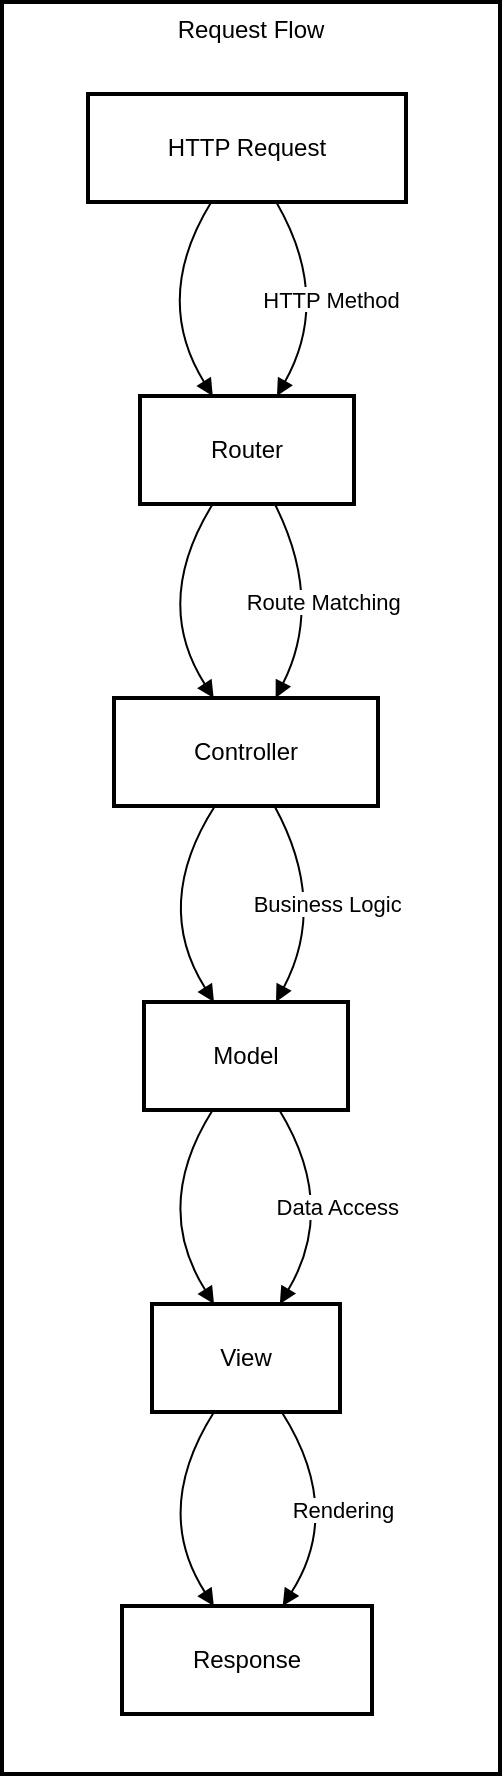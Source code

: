 <mxfile version="26.2.14">
  <diagram name="Página-1" id="TiJMp_osvIexLMK3lFFZ">
    <mxGraphModel>
      <root>
        <mxCell id="0" />
        <mxCell id="1" parent="0" />
        <mxCell id="2" value="Request Flow" style="whiteSpace=wrap;strokeWidth=2;verticalAlign=top;" vertex="1" parent="1">
          <mxGeometry x="8" y="8" width="249" height="886" as="geometry" />
        </mxCell>
        <mxCell id="3" value="HTTP Request" style="whiteSpace=wrap;strokeWidth=2;" vertex="1" parent="2">
          <mxGeometry x="43" y="46" width="159" height="54" as="geometry" />
        </mxCell>
        <mxCell id="4" value="Router" style="whiteSpace=wrap;strokeWidth=2;" vertex="1" parent="2">
          <mxGeometry x="69" y="197" width="107" height="54" as="geometry" />
        </mxCell>
        <mxCell id="5" value="Controller" style="whiteSpace=wrap;strokeWidth=2;" vertex="1" parent="2">
          <mxGeometry x="56" y="348" width="132" height="54" as="geometry" />
        </mxCell>
        <mxCell id="6" value="Model" style="whiteSpace=wrap;strokeWidth=2;" vertex="1" parent="2">
          <mxGeometry x="71" y="500" width="102" height="54" as="geometry" />
        </mxCell>
        <mxCell id="7" value="View" style="whiteSpace=wrap;strokeWidth=2;" vertex="1" parent="2">
          <mxGeometry x="75" y="651" width="94" height="54" as="geometry" />
        </mxCell>
        <mxCell id="8" value="Response" style="whiteSpace=wrap;strokeWidth=2;" vertex="1" parent="2">
          <mxGeometry x="60" y="802" width="125" height="54" as="geometry" />
        </mxCell>
        <mxCell id="9" value="" style="curved=1;startArrow=none;endArrow=block;exitX=0.39;exitY=0.99;entryX=0.34;entryY=0;" edge="1" parent="2" source="3" target="4">
          <mxGeometry relative="1" as="geometry">
            <Array as="points">
              <mxPoint x="75" y="148" />
            </Array>
          </mxGeometry>
        </mxCell>
        <mxCell id="10" value="" style="curved=1;startArrow=none;endArrow=block;exitX=0.34;exitY=1;entryX=0.38;entryY=0.01;" edge="1" parent="2" source="4" target="5">
          <mxGeometry relative="1" as="geometry">
            <Array as="points">
              <mxPoint x="75" y="300" />
            </Array>
          </mxGeometry>
        </mxCell>
        <mxCell id="11" value="" style="curved=1;startArrow=none;endArrow=block;exitX=0.38;exitY=1.01;entryX=0.34;entryY=-0.01;" edge="1" parent="2" source="5" target="6">
          <mxGeometry relative="1" as="geometry">
            <Array as="points">
              <mxPoint x="75" y="451" />
            </Array>
          </mxGeometry>
        </mxCell>
        <mxCell id="12" value="" style="curved=1;startArrow=none;endArrow=block;exitX=0.34;exitY=0.99;entryX=0.33;entryY=0;" edge="1" parent="2" source="6" target="7">
          <mxGeometry relative="1" as="geometry">
            <Array as="points">
              <mxPoint x="75" y="602" />
            </Array>
          </mxGeometry>
        </mxCell>
        <mxCell id="13" value="" style="curved=1;startArrow=none;endArrow=block;exitX=0.33;exitY=1;entryX=0.37;entryY=0.01;" edge="1" parent="2" source="7" target="8">
          <mxGeometry relative="1" as="geometry">
            <Array as="points">
              <mxPoint x="75" y="754" />
            </Array>
          </mxGeometry>
        </mxCell>
        <mxCell id="14" value="HTTP Method" style="curved=1;startArrow=none;endArrow=block;exitX=0.59;exitY=0.99;entryX=0.64;entryY=0;" edge="1" parent="2" source="3" target="4">
          <mxGeometry relative="1" as="geometry">
            <Array as="points">
              <mxPoint x="165" y="148" />
            </Array>
          </mxGeometry>
        </mxCell>
        <mxCell id="15" value="Route Matching" style="curved=1;startArrow=none;endArrow=block;exitX=0.63;exitY=1;entryX=0.61;entryY=0.01;" edge="1" parent="2" source="4" target="5">
          <mxGeometry relative="1" as="geometry">
            <Array as="points">
              <mxPoint x="161" y="300" />
            </Array>
          </mxGeometry>
        </mxCell>
        <mxCell id="16" value="Business Logic" style="curved=1;startArrow=none;endArrow=block;exitX=0.61;exitY=1.01;entryX=0.65;entryY=-0.01;" edge="1" parent="2" source="5" target="6">
          <mxGeometry relative="1" as="geometry">
            <Array as="points">
              <mxPoint x="163" y="451" />
            </Array>
          </mxGeometry>
        </mxCell>
        <mxCell id="17" value="Data Access" style="curved=1;startArrow=none;endArrow=block;exitX=0.66;exitY=0.99;entryX=0.68;entryY=0;" edge="1" parent="2" source="6" target="7">
          <mxGeometry relative="1" as="geometry">
            <Array as="points">
              <mxPoint x="168" y="602" />
            </Array>
          </mxGeometry>
        </mxCell>
        <mxCell id="18" value="Rendering" style="curved=1;startArrow=none;endArrow=block;exitX=0.69;exitY=1;entryX=0.64;entryY=0.01;" edge="1" parent="2" source="7" target="8">
          <mxGeometry relative="1" as="geometry">
            <Array as="points">
              <mxPoint x="171" y="754" />
            </Array>
          </mxGeometry>
        </mxCell>
      </root>
    </mxGraphModel>
  </diagram>
</mxfile>
